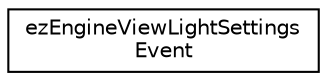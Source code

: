 digraph "Graphical Class Hierarchy"
{
 // LATEX_PDF_SIZE
  edge [fontname="Helvetica",fontsize="10",labelfontname="Helvetica",labelfontsize="10"];
  node [fontname="Helvetica",fontsize="10",shape=record];
  rankdir="LR";
  Node0 [label="ezEngineViewLightSettings\lEvent",height=0.2,width=0.4,color="black", fillcolor="white", style="filled",URL="$dc/df6/structez_engine_view_light_settings_event.htm",tooltip=" "];
}
